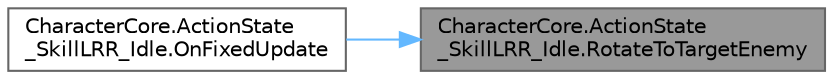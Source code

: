 digraph "CharacterCore.ActionState_SkillLRR_Idle.RotateToTargetEnemy"
{
 // LATEX_PDF_SIZE
  bgcolor="transparent";
  edge [fontname=Helvetica,fontsize=10,labelfontname=Helvetica,labelfontsize=10];
  node [fontname=Helvetica,fontsize=10,shape=box,height=0.2,width=0.4];
  rankdir="RL";
  Node1 [id="Node000001",label="CharacterCore.ActionState\l_SkillLRR_Idle.RotateToTargetEnemy",height=0.2,width=0.4,color="gray40", fillcolor="grey60", style="filled", fontcolor="black",tooltip=" "];
  Node1 -> Node2 [id="edge1_Node000001_Node000002",dir="back",color="steelblue1",style="solid",tooltip=" "];
  Node2 [id="Node000002",label="CharacterCore.ActionState\l_SkillLRR_Idle.OnFixedUpdate",height=0.2,width=0.4,color="grey40", fillcolor="white", style="filled",URL="$class_character_core_1_1_action_state___skill_l_r_r___idle.html#a92ef1b28712f01f1c44243ba22dcc2b8",tooltip=" "];
}
